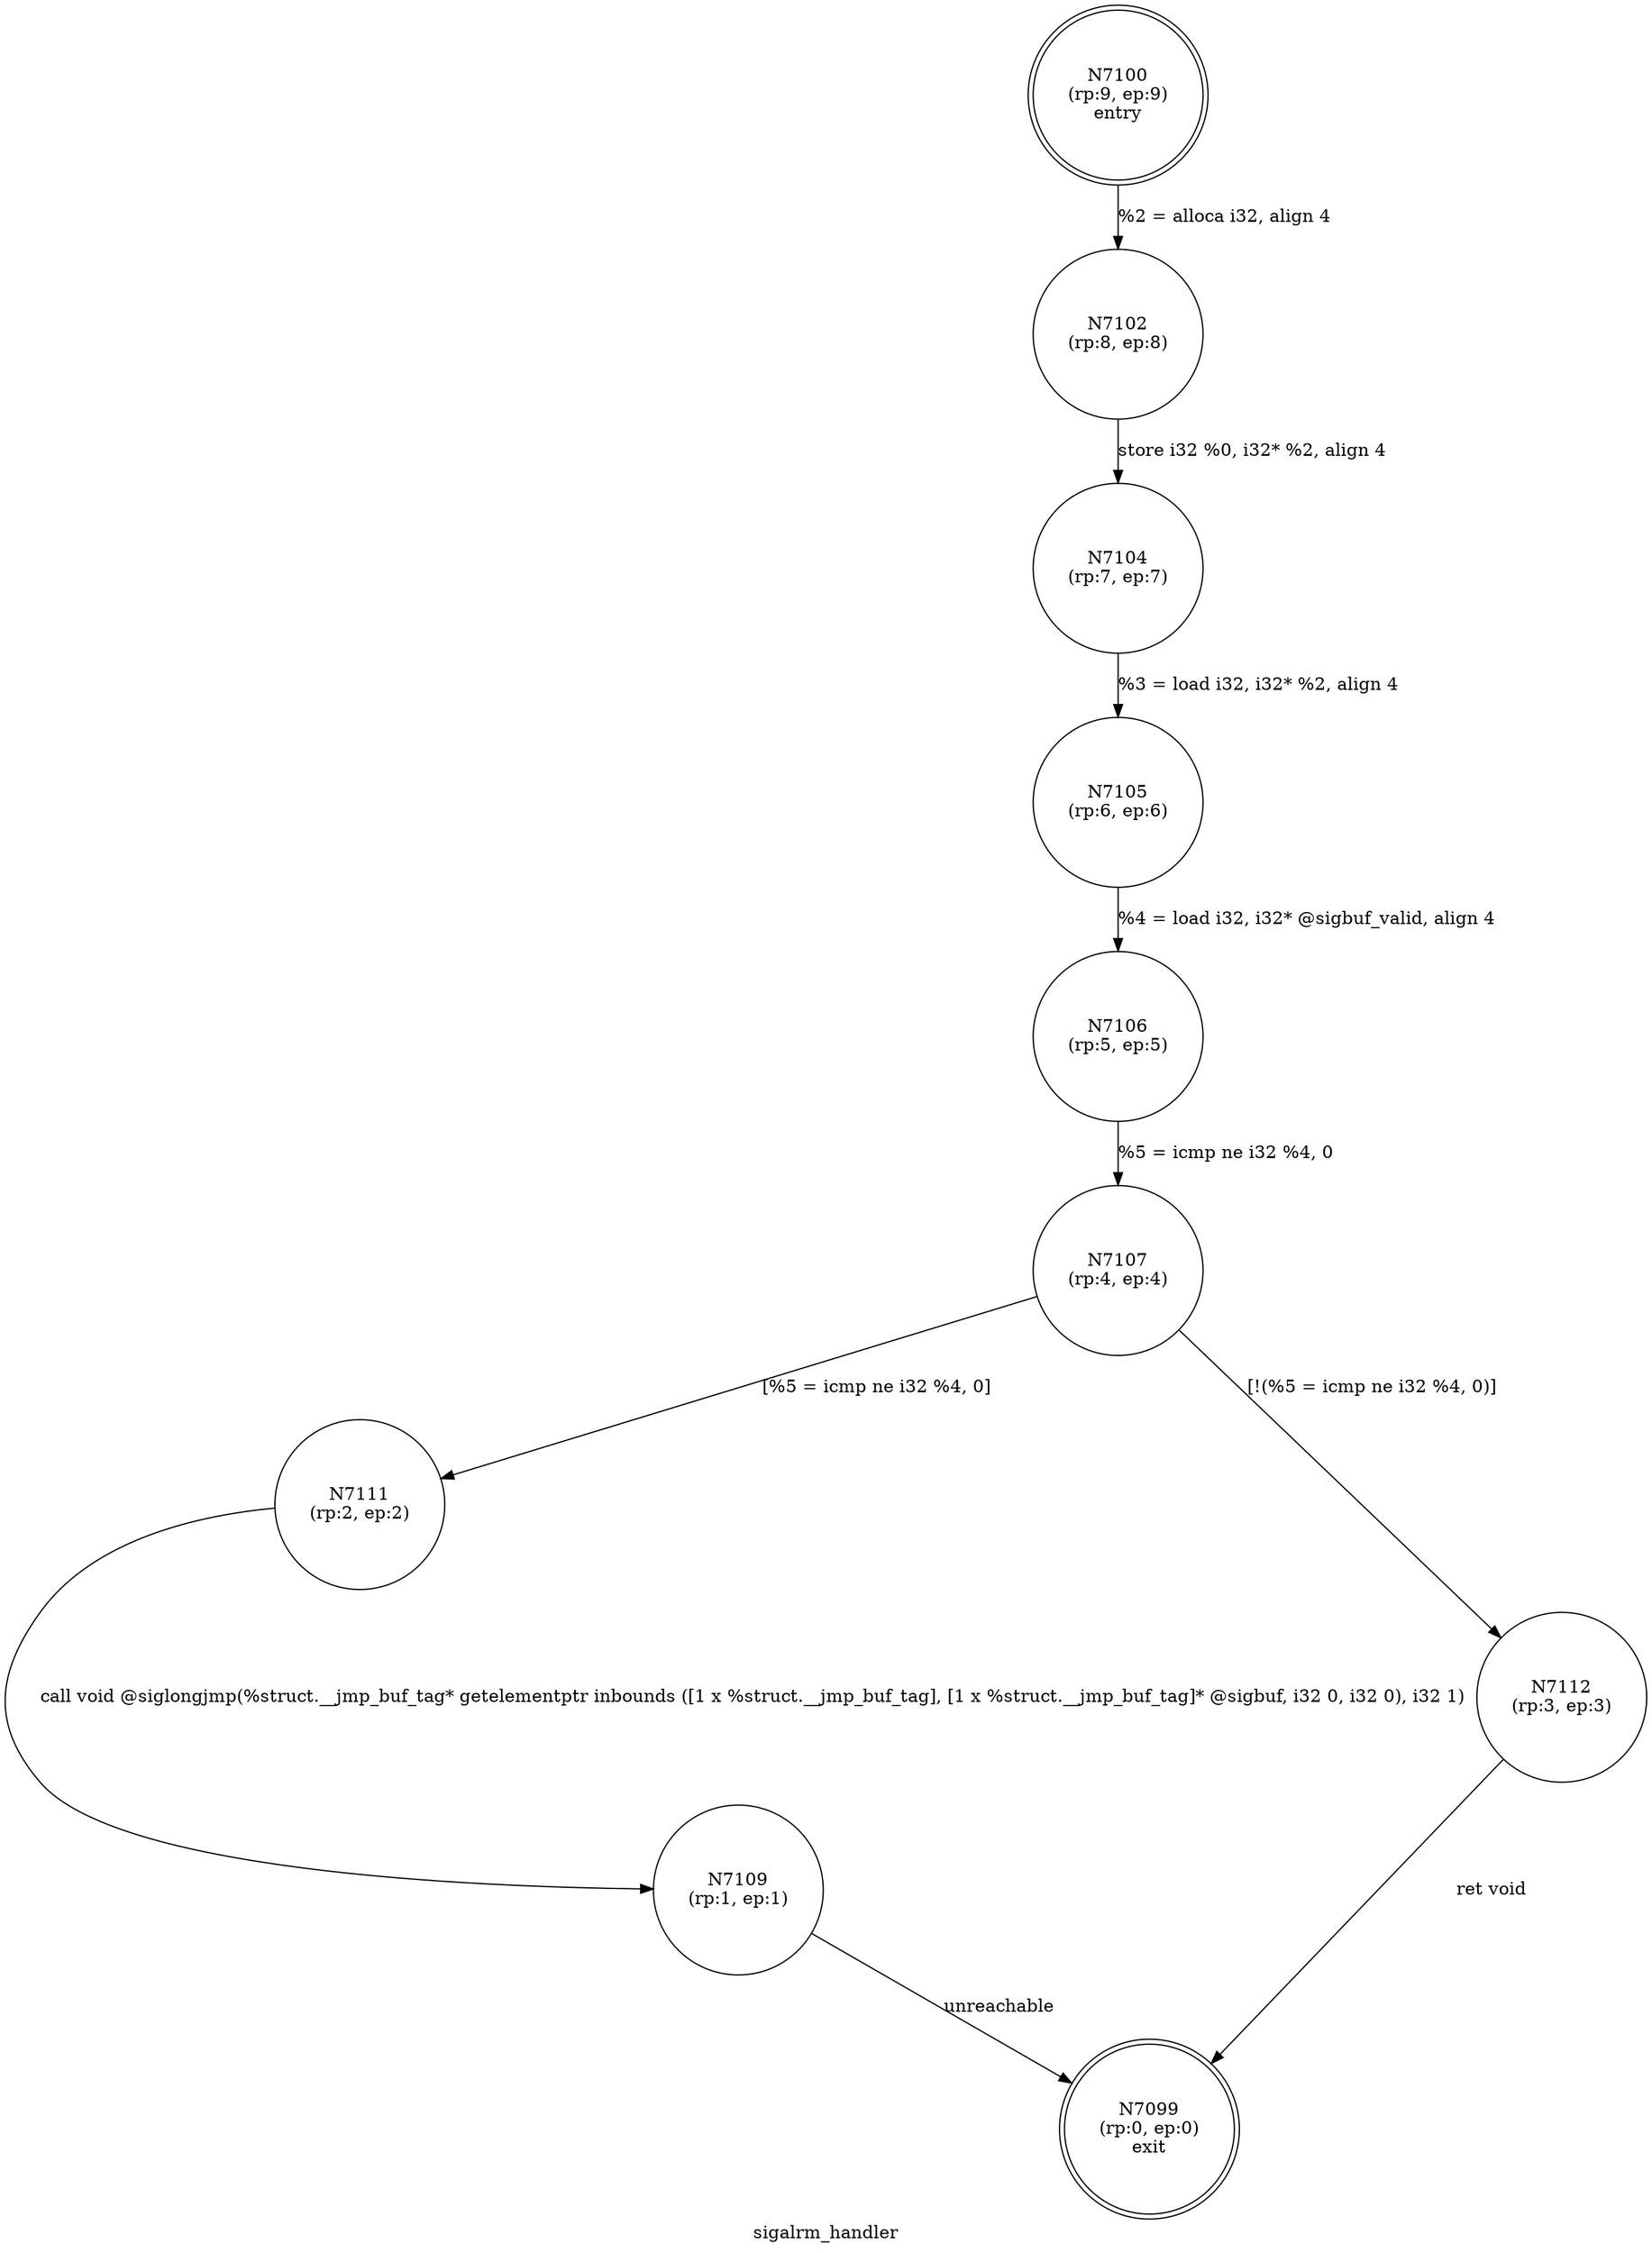 digraph sigalrm_handler {
label="sigalrm_handler"
7099 [label="N7099\n(rp:0, ep:0)\nexit", shape="doublecircle"]
7100 [label="N7100\n(rp:9, ep:9)\nentry", shape="doublecircle"]
7100 -> 7102 [label="%2 = alloca i32, align 4"]
7102 [label="N7102\n(rp:8, ep:8)", shape="circle"]
7102 -> 7104 [label="store i32 %0, i32* %2, align 4"]
7104 [label="N7104\n(rp:7, ep:7)", shape="circle"]
7104 -> 7105 [label="%3 = load i32, i32* %2, align 4"]
7105 [label="N7105\n(rp:6, ep:6)", shape="circle"]
7105 -> 7106 [label="%4 = load i32, i32* @sigbuf_valid, align 4"]
7106 [label="N7106\n(rp:5, ep:5)", shape="circle"]
7106 -> 7107 [label="%5 = icmp ne i32 %4, 0"]
7107 [label="N7107\n(rp:4, ep:4)", shape="circle"]
7107 -> 7111 [label="[%5 = icmp ne i32 %4, 0]"]
7107 -> 7112 [label="[!(%5 = icmp ne i32 %4, 0)]"]
7109 [label="N7109\n(rp:1, ep:1)", shape="circle"]
7109 -> 7099 [label="unreachable"]
7111 [label="N7111\n(rp:2, ep:2)", shape="circle"]
7111 -> 7109 [label="call void @siglongjmp(%struct.__jmp_buf_tag* getelementptr inbounds ([1 x %struct.__jmp_buf_tag], [1 x %struct.__jmp_buf_tag]* @sigbuf, i32 0, i32 0), i32 1)"]
7112 [label="N7112\n(rp:3, ep:3)", shape="circle"]
7112 -> 7099 [label="ret void"]
}
